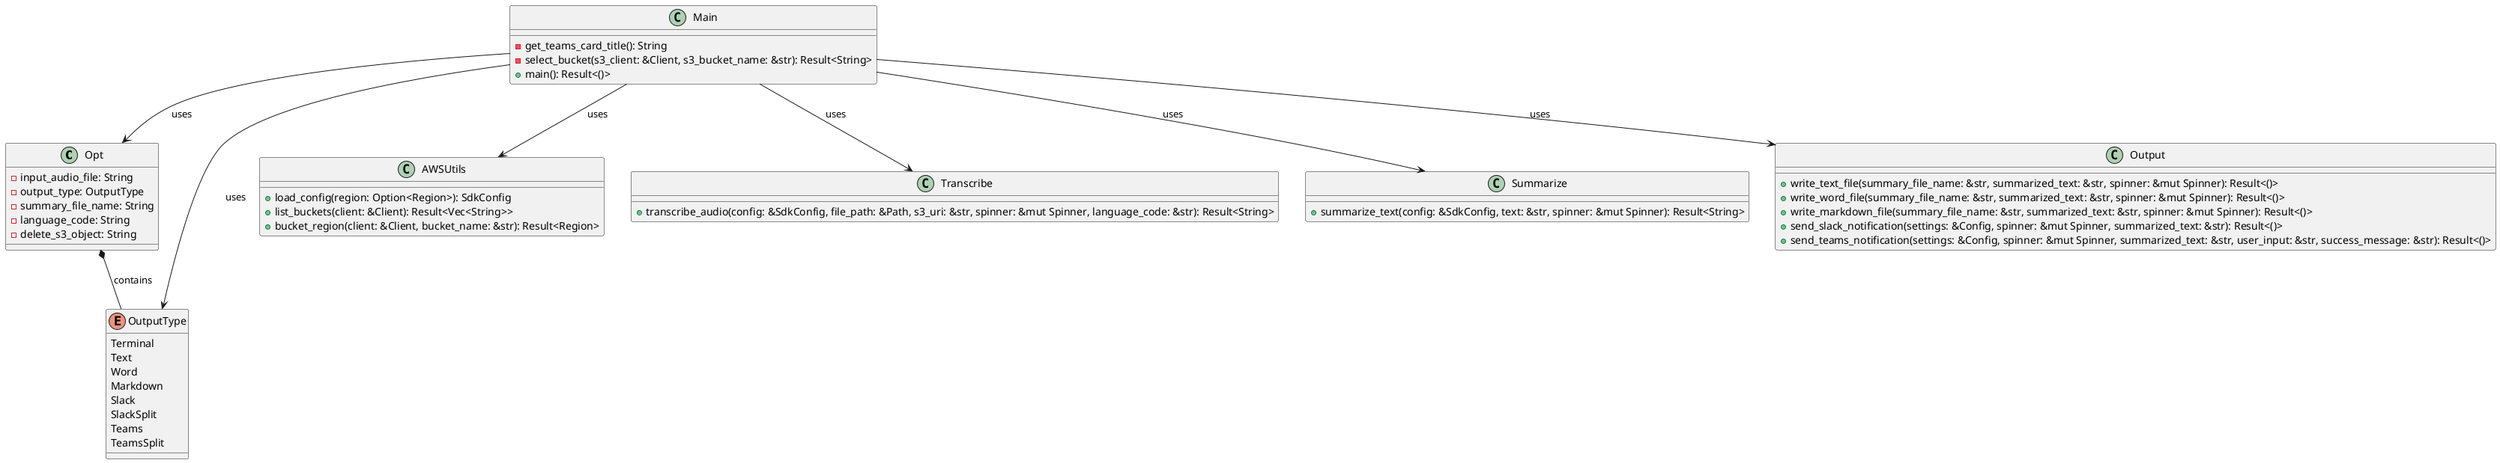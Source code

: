 @startuml

class Opt {
  - input_audio_file: String
  - output_type: OutputType
  - summary_file_name: String
  - language_code: String
  - delete_s3_object: String
}

enum OutputType {
  Terminal
  Text
  Word
  Markdown
  Slack
  SlackSplit
  Teams
  TeamsSplit
}

class Main {
  - get_teams_card_title(): String
  - select_bucket(s3_client: &Client, s3_bucket_name: &str): Result<String>
  + main(): Result<()>
}

class AWSUtils {
  + load_config(region: Option<Region>): SdkConfig
  + list_buckets(client: &Client): Result<Vec<String>>
  + bucket_region(client: &Client, bucket_name: &str): Result<Region>
}

class Transcribe {
  + transcribe_audio(config: &SdkConfig, file_path: &Path, s3_uri: &str, spinner: &mut Spinner, language_code: &str): Result<String>
}

class Summarize {
  + summarize_text(config: &SdkConfig, text: &str, spinner: &mut Spinner): Result<String>
}

class Output {
  + write_text_file(summary_file_name: &str, summarized_text: &str, spinner: &mut Spinner): Result<()>
  + write_word_file(summary_file_name: &str, summarized_text: &str, spinner: &mut Spinner): Result<()>
  + write_markdown_file(summary_file_name: &str, summarized_text: &str, spinner: &mut Spinner): Result<()>
  + send_slack_notification(settings: &Config, spinner: &mut Spinner, summarized_text: &str): Result<()>
  + send_teams_notification(settings: &Config, spinner: &mut Spinner, summarized_text: &str, user_input: &str, success_message: &str): Result<()>
}

Main --> Opt : uses
Main --> OutputType : uses
Main --> AWSUtils : uses
Main --> Transcribe : uses
Main --> Summarize : uses
Main --> Output : uses
Opt *-- OutputType : contains

@enduml